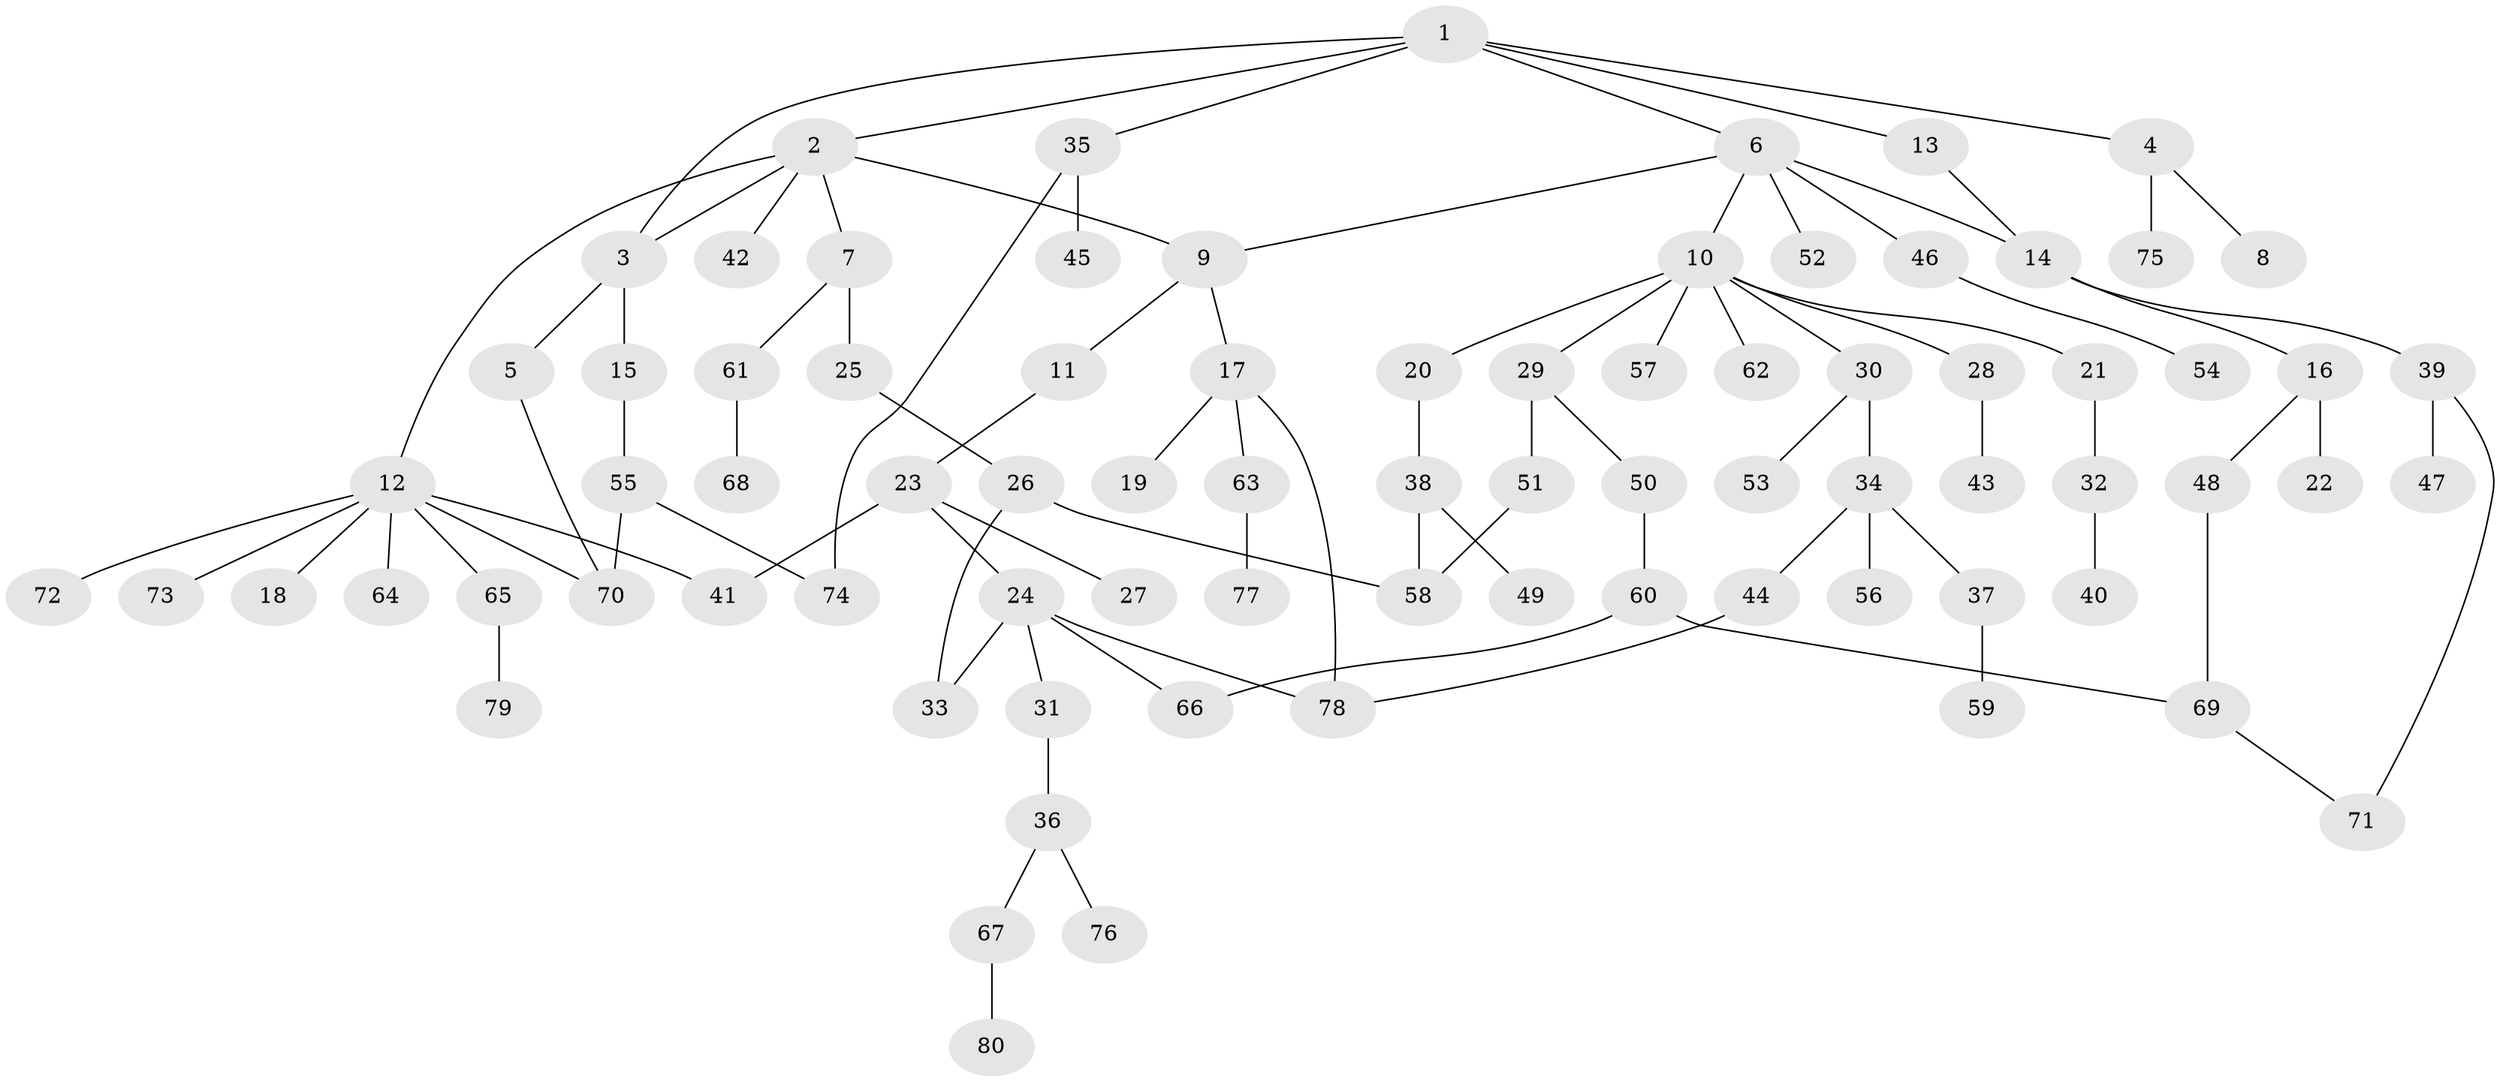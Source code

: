 // coarse degree distribution, {7: 0.0392156862745098, 4: 0.058823529411764705, 2: 0.27450980392156865, 6: 0.0392156862745098, 3: 0.19607843137254902, 9: 0.0196078431372549, 1: 0.35294117647058826, 5: 0.0196078431372549}
// Generated by graph-tools (version 1.1) at 2025/41/03/06/25 10:41:29]
// undirected, 80 vertices, 94 edges
graph export_dot {
graph [start="1"]
  node [color=gray90,style=filled];
  1;
  2;
  3;
  4;
  5;
  6;
  7;
  8;
  9;
  10;
  11;
  12;
  13;
  14;
  15;
  16;
  17;
  18;
  19;
  20;
  21;
  22;
  23;
  24;
  25;
  26;
  27;
  28;
  29;
  30;
  31;
  32;
  33;
  34;
  35;
  36;
  37;
  38;
  39;
  40;
  41;
  42;
  43;
  44;
  45;
  46;
  47;
  48;
  49;
  50;
  51;
  52;
  53;
  54;
  55;
  56;
  57;
  58;
  59;
  60;
  61;
  62;
  63;
  64;
  65;
  66;
  67;
  68;
  69;
  70;
  71;
  72;
  73;
  74;
  75;
  76;
  77;
  78;
  79;
  80;
  1 -- 2;
  1 -- 3;
  1 -- 4;
  1 -- 6;
  1 -- 13;
  1 -- 35;
  2 -- 7;
  2 -- 12;
  2 -- 42;
  2 -- 9;
  2 -- 3;
  3 -- 5;
  3 -- 15;
  4 -- 8;
  4 -- 75;
  5 -- 70;
  6 -- 9;
  6 -- 10;
  6 -- 46;
  6 -- 52;
  6 -- 14;
  7 -- 25;
  7 -- 61;
  9 -- 11;
  9 -- 17;
  10 -- 20;
  10 -- 21;
  10 -- 28;
  10 -- 29;
  10 -- 30;
  10 -- 57;
  10 -- 62;
  11 -- 23;
  12 -- 18;
  12 -- 41;
  12 -- 64;
  12 -- 65;
  12 -- 70;
  12 -- 72;
  12 -- 73;
  13 -- 14;
  14 -- 16;
  14 -- 39;
  15 -- 55;
  16 -- 22;
  16 -- 48;
  17 -- 19;
  17 -- 63;
  17 -- 78;
  20 -- 38;
  21 -- 32;
  23 -- 24;
  23 -- 27;
  23 -- 41;
  24 -- 31;
  24 -- 33;
  24 -- 66;
  24 -- 78;
  25 -- 26;
  26 -- 33;
  26 -- 58;
  28 -- 43;
  29 -- 50;
  29 -- 51;
  30 -- 34;
  30 -- 53;
  31 -- 36;
  32 -- 40;
  34 -- 37;
  34 -- 44;
  34 -- 56;
  35 -- 45;
  35 -- 74;
  36 -- 67;
  36 -- 76;
  37 -- 59;
  38 -- 49;
  38 -- 58;
  39 -- 47;
  39 -- 71;
  44 -- 78;
  46 -- 54;
  48 -- 69;
  50 -- 60;
  51 -- 58;
  55 -- 74;
  55 -- 70;
  60 -- 66;
  60 -- 69;
  61 -- 68;
  63 -- 77;
  65 -- 79;
  67 -- 80;
  69 -- 71;
}
